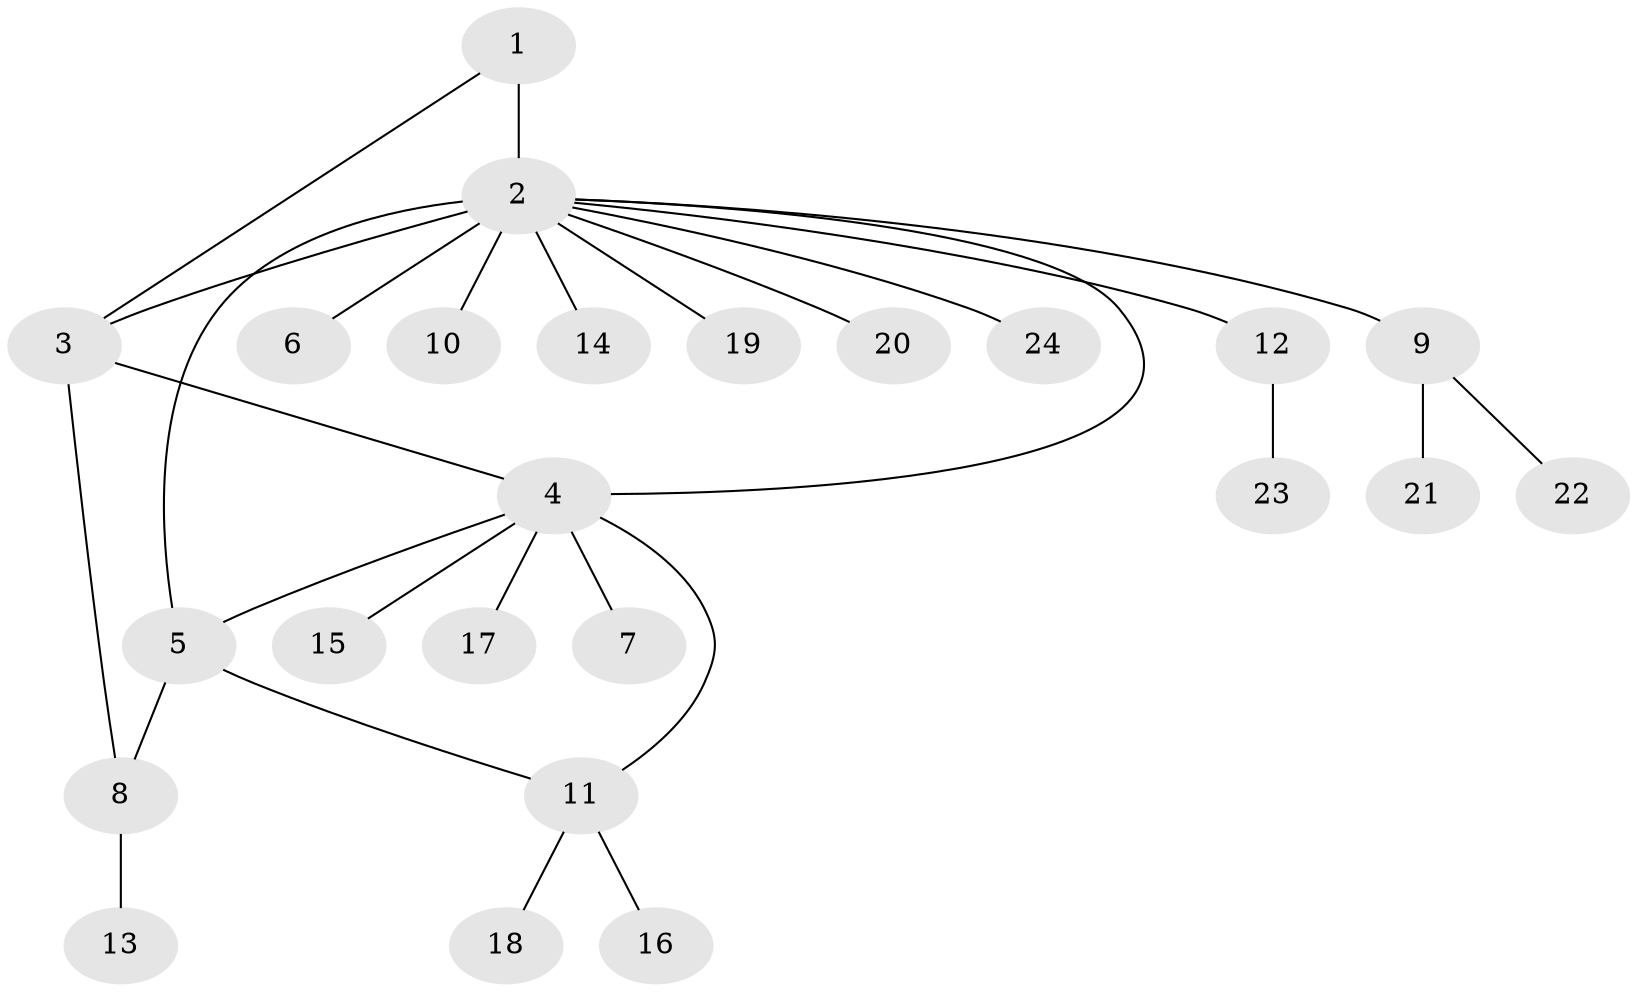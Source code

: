 // original degree distribution, {3: 0.0851063829787234, 8: 0.02127659574468085, 5: 0.06382978723404255, 6: 0.02127659574468085, 4: 0.0851063829787234, 7: 0.02127659574468085, 2: 0.2553191489361702, 10: 0.02127659574468085, 1: 0.425531914893617}
// Generated by graph-tools (version 1.1) at 2025/37/03/09/25 02:37:24]
// undirected, 24 vertices, 28 edges
graph export_dot {
graph [start="1"]
  node [color=gray90,style=filled];
  1;
  2;
  3;
  4;
  5;
  6;
  7;
  8;
  9;
  10;
  11;
  12;
  13;
  14;
  15;
  16;
  17;
  18;
  19;
  20;
  21;
  22;
  23;
  24;
  1 -- 2 [weight=3.0];
  1 -- 3 [weight=1.0];
  2 -- 3 [weight=2.0];
  2 -- 4 [weight=2.0];
  2 -- 5 [weight=3.0];
  2 -- 6 [weight=1.0];
  2 -- 9 [weight=1.0];
  2 -- 10 [weight=1.0];
  2 -- 12 [weight=1.0];
  2 -- 14 [weight=1.0];
  2 -- 19 [weight=1.0];
  2 -- 20 [weight=1.0];
  2 -- 24 [weight=1.0];
  3 -- 4 [weight=1.0];
  3 -- 8 [weight=1.0];
  4 -- 5 [weight=1.0];
  4 -- 7 [weight=1.0];
  4 -- 11 [weight=1.0];
  4 -- 15 [weight=1.0];
  4 -- 17 [weight=1.0];
  5 -- 8 [weight=1.0];
  5 -- 11 [weight=1.0];
  8 -- 13 [weight=2.0];
  9 -- 21 [weight=1.0];
  9 -- 22 [weight=1.0];
  11 -- 16 [weight=1.0];
  11 -- 18 [weight=1.0];
  12 -- 23 [weight=1.0];
}

